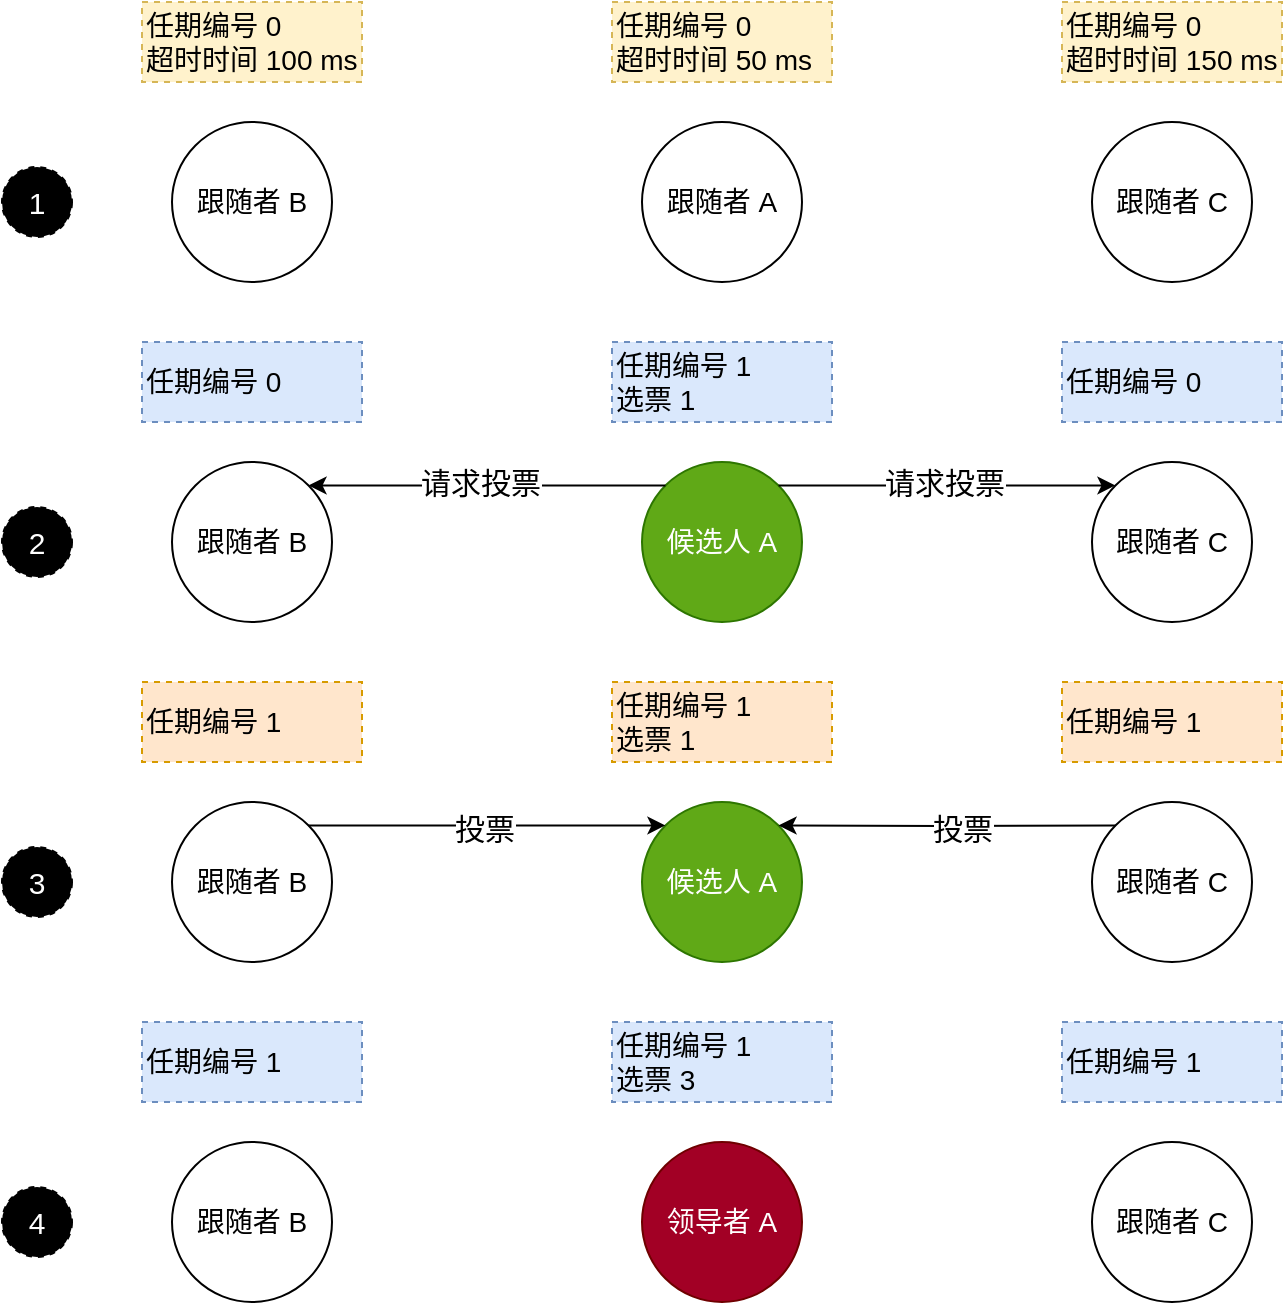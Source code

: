 <mxfile version="16.0.3" type="github">
  <diagram id="t6OFkPU0lkqDr8Xcx4Ip" name="Page-1">
    <mxGraphModel dx="782" dy="468" grid="1" gridSize="10" guides="1" tooltips="1" connect="1" arrows="1" fold="1" page="1" pageScale="1" pageWidth="827" pageHeight="1169" math="0" shadow="0">
      <root>
        <mxCell id="0" />
        <mxCell id="1" parent="0" />
        <mxCell id="R9oaI227u_qJ4COozVJn-1" value="跟随者 A" style="ellipse;whiteSpace=wrap;html=1;aspect=fixed;fontSize=14;" vertex="1" parent="1">
          <mxGeometry x="340" y="80" width="80" height="80" as="geometry" />
        </mxCell>
        <mxCell id="R9oaI227u_qJ4COozVJn-2" value="任期编号 0&lt;br&gt;超时时间 50 ms" style="rounded=0;whiteSpace=wrap;html=1;fontSize=14;align=left;dashed=1;fillColor=#fff2cc;strokeColor=#d6b656;" vertex="1" parent="1">
          <mxGeometry x="325" y="20" width="110" height="40" as="geometry" />
        </mxCell>
        <mxCell id="R9oaI227u_qJ4COozVJn-3" value="跟随者 B" style="ellipse;whiteSpace=wrap;html=1;aspect=fixed;fontSize=14;" vertex="1" parent="1">
          <mxGeometry x="105" y="80" width="80" height="80" as="geometry" />
        </mxCell>
        <mxCell id="R9oaI227u_qJ4COozVJn-4" value="任期编号 0&lt;br&gt;超时时间 100 ms" style="rounded=0;whiteSpace=wrap;html=1;fontSize=14;align=left;dashed=1;fillColor=#fff2cc;strokeColor=#d6b656;" vertex="1" parent="1">
          <mxGeometry x="90" y="20" width="110" height="40" as="geometry" />
        </mxCell>
        <mxCell id="R9oaI227u_qJ4COozVJn-5" value="跟随者 C" style="ellipse;whiteSpace=wrap;html=1;aspect=fixed;fontSize=14;" vertex="1" parent="1">
          <mxGeometry x="565" y="80" width="80" height="80" as="geometry" />
        </mxCell>
        <mxCell id="R9oaI227u_qJ4COozVJn-6" value="任期编号 0&lt;br&gt;超时时间 150 ms" style="rounded=0;whiteSpace=wrap;html=1;fontSize=14;align=left;dashed=1;fillColor=#fff2cc;strokeColor=#d6b656;" vertex="1" parent="1">
          <mxGeometry x="550" y="20" width="110" height="40" as="geometry" />
        </mxCell>
        <mxCell id="R9oaI227u_qJ4COozVJn-7" value="1" style="ellipse;whiteSpace=wrap;html=1;aspect=fixed;dashed=1;fontSize=15;fillColor=#000000;fontColor=#FFFFFF;" vertex="1" parent="1">
          <mxGeometry x="20" y="102.5" width="35" height="35" as="geometry" />
        </mxCell>
        <mxCell id="R9oaI227u_qJ4COozVJn-8" value="候选人 A" style="ellipse;whiteSpace=wrap;html=1;aspect=fixed;fontSize=14;fillColor=#60a917;fontColor=#ffffff;strokeColor=#2D7600;" vertex="1" parent="1">
          <mxGeometry x="340" y="250" width="80" height="80" as="geometry" />
        </mxCell>
        <mxCell id="R9oaI227u_qJ4COozVJn-9" value="任期编号 1&lt;br&gt;选票 1" style="rounded=0;whiteSpace=wrap;html=1;fontSize=14;align=left;dashed=1;fillColor=#dae8fc;strokeColor=#6c8ebf;" vertex="1" parent="1">
          <mxGeometry x="325" y="190" width="110" height="40" as="geometry" />
        </mxCell>
        <mxCell id="R9oaI227u_qJ4COozVJn-10" value="跟随者 B" style="ellipse;whiteSpace=wrap;html=1;aspect=fixed;fontSize=14;" vertex="1" parent="1">
          <mxGeometry x="105" y="250" width="80" height="80" as="geometry" />
        </mxCell>
        <mxCell id="R9oaI227u_qJ4COozVJn-11" value="任期编号 0" style="rounded=0;whiteSpace=wrap;html=1;fontSize=14;align=left;dashed=1;fillColor=#dae8fc;strokeColor=#6c8ebf;" vertex="1" parent="1">
          <mxGeometry x="90" y="190" width="110" height="40" as="geometry" />
        </mxCell>
        <mxCell id="R9oaI227u_qJ4COozVJn-12" value="跟随者 C" style="ellipse;whiteSpace=wrap;html=1;aspect=fixed;fontSize=14;" vertex="1" parent="1">
          <mxGeometry x="565" y="250" width="80" height="80" as="geometry" />
        </mxCell>
        <mxCell id="R9oaI227u_qJ4COozVJn-13" value="任期编号 0" style="rounded=0;whiteSpace=wrap;html=1;fontSize=14;align=left;dashed=1;fillColor=#dae8fc;strokeColor=#6c8ebf;" vertex="1" parent="1">
          <mxGeometry x="550" y="190" width="110" height="40" as="geometry" />
        </mxCell>
        <mxCell id="R9oaI227u_qJ4COozVJn-14" value="2" style="ellipse;whiteSpace=wrap;html=1;aspect=fixed;dashed=1;fontSize=15;fillColor=#000000;fontColor=#FFFFFF;" vertex="1" parent="1">
          <mxGeometry x="20" y="272.5" width="35" height="35" as="geometry" />
        </mxCell>
        <mxCell id="R9oaI227u_qJ4COozVJn-15" value="" style="endArrow=classic;html=1;rounded=0;fontSize=15;fontColor=#FFFFFF;exitX=0;exitY=0;exitDx=0;exitDy=0;entryX=1;entryY=0;entryDx=0;entryDy=0;" edge="1" parent="1" source="R9oaI227u_qJ4COozVJn-8" target="R9oaI227u_qJ4COozVJn-10">
          <mxGeometry width="50" height="50" relative="1" as="geometry">
            <mxPoint x="230" y="300" as="sourcePoint" />
            <mxPoint x="280" y="250" as="targetPoint" />
          </mxGeometry>
        </mxCell>
        <mxCell id="R9oaI227u_qJ4COozVJn-16" value="请求投票" style="edgeLabel;html=1;align=center;verticalAlign=middle;resizable=0;points=[];fontSize=15;fontColor=#000000;" vertex="1" connectable="0" parent="R9oaI227u_qJ4COozVJn-15">
          <mxGeometry x="0.304" y="2" relative="1" as="geometry">
            <mxPoint x="24" y="-4" as="offset" />
          </mxGeometry>
        </mxCell>
        <mxCell id="R9oaI227u_qJ4COozVJn-17" value="" style="endArrow=classic;html=1;rounded=0;fontSize=15;fontColor=#FFFFFF;exitX=1;exitY=0;exitDx=0;exitDy=0;entryX=0;entryY=0;entryDx=0;entryDy=0;" edge="1" parent="1" source="R9oaI227u_qJ4COozVJn-8" target="R9oaI227u_qJ4COozVJn-12">
          <mxGeometry width="50" height="50" relative="1" as="geometry">
            <mxPoint x="592.436" y="369.996" as="sourcePoint" />
            <mxPoint x="414.004" y="369.996" as="targetPoint" />
          </mxGeometry>
        </mxCell>
        <mxCell id="R9oaI227u_qJ4COozVJn-18" value="请求投票" style="edgeLabel;html=1;align=center;verticalAlign=middle;resizable=0;points=[];fontSize=15;fontColor=#000000;" vertex="1" connectable="0" parent="R9oaI227u_qJ4COozVJn-17">
          <mxGeometry x="0.304" y="2" relative="1" as="geometry">
            <mxPoint x="-28" as="offset" />
          </mxGeometry>
        </mxCell>
        <mxCell id="R9oaI227u_qJ4COozVJn-19" value="候选人 A" style="ellipse;whiteSpace=wrap;html=1;aspect=fixed;fontSize=14;fillColor=#60a917;fontColor=#ffffff;strokeColor=#2D7600;" vertex="1" parent="1">
          <mxGeometry x="340" y="420" width="80" height="80" as="geometry" />
        </mxCell>
        <mxCell id="R9oaI227u_qJ4COozVJn-20" value="任期编号 1&lt;br&gt;选票 1" style="rounded=0;whiteSpace=wrap;html=1;fontSize=14;align=left;dashed=1;fillColor=#ffe6cc;strokeColor=#d79b00;" vertex="1" parent="1">
          <mxGeometry x="325" y="360" width="110" height="40" as="geometry" />
        </mxCell>
        <mxCell id="R9oaI227u_qJ4COozVJn-21" value="跟随者 B" style="ellipse;whiteSpace=wrap;html=1;aspect=fixed;fontSize=14;" vertex="1" parent="1">
          <mxGeometry x="105" y="420" width="80" height="80" as="geometry" />
        </mxCell>
        <mxCell id="R9oaI227u_qJ4COozVJn-22" value="任期编号 1" style="rounded=0;whiteSpace=wrap;html=1;fontSize=14;align=left;dashed=1;fillColor=#ffe6cc;strokeColor=#d79b00;" vertex="1" parent="1">
          <mxGeometry x="90" y="360" width="110" height="40" as="geometry" />
        </mxCell>
        <mxCell id="R9oaI227u_qJ4COozVJn-23" value="跟随者 C" style="ellipse;whiteSpace=wrap;html=1;aspect=fixed;fontSize=14;" vertex="1" parent="1">
          <mxGeometry x="565" y="420" width="80" height="80" as="geometry" />
        </mxCell>
        <mxCell id="R9oaI227u_qJ4COozVJn-24" value="任期编号 1" style="rounded=0;whiteSpace=wrap;html=1;fontSize=14;align=left;dashed=1;fillColor=#ffe6cc;strokeColor=#d79b00;" vertex="1" parent="1">
          <mxGeometry x="550" y="360" width="110" height="40" as="geometry" />
        </mxCell>
        <mxCell id="R9oaI227u_qJ4COozVJn-25" value="3" style="ellipse;whiteSpace=wrap;html=1;aspect=fixed;dashed=1;fontSize=15;fillColor=#000000;fontColor=#FFFFFF;" vertex="1" parent="1">
          <mxGeometry x="20" y="442.5" width="35" height="35" as="geometry" />
        </mxCell>
        <mxCell id="R9oaI227u_qJ4COozVJn-30" value="领导者 A" style="ellipse;whiteSpace=wrap;html=1;aspect=fixed;fontSize=14;fillColor=#a20025;fontColor=#ffffff;strokeColor=#6F0000;" vertex="1" parent="1">
          <mxGeometry x="340" y="590" width="80" height="80" as="geometry" />
        </mxCell>
        <mxCell id="R9oaI227u_qJ4COozVJn-31" value="任期编号 1&lt;br&gt;选票 3" style="rounded=0;whiteSpace=wrap;html=1;fontSize=14;align=left;dashed=1;fillColor=#dae8fc;strokeColor=#6c8ebf;" vertex="1" parent="1">
          <mxGeometry x="325" y="530" width="110" height="40" as="geometry" />
        </mxCell>
        <mxCell id="R9oaI227u_qJ4COozVJn-32" value="跟随者 B" style="ellipse;whiteSpace=wrap;html=1;aspect=fixed;fontSize=14;" vertex="1" parent="1">
          <mxGeometry x="105" y="590" width="80" height="80" as="geometry" />
        </mxCell>
        <mxCell id="R9oaI227u_qJ4COozVJn-33" value="任期编号 1" style="rounded=0;whiteSpace=wrap;html=1;fontSize=14;align=left;dashed=1;fillColor=#dae8fc;strokeColor=#6c8ebf;" vertex="1" parent="1">
          <mxGeometry x="90" y="530" width="110" height="40" as="geometry" />
        </mxCell>
        <mxCell id="R9oaI227u_qJ4COozVJn-34" value="跟随者 C" style="ellipse;whiteSpace=wrap;html=1;aspect=fixed;fontSize=14;" vertex="1" parent="1">
          <mxGeometry x="565" y="590" width="80" height="80" as="geometry" />
        </mxCell>
        <mxCell id="R9oaI227u_qJ4COozVJn-35" value="任期编号 1" style="rounded=0;whiteSpace=wrap;html=1;fontSize=14;align=left;dashed=1;fillColor=#dae8fc;strokeColor=#6c8ebf;" vertex="1" parent="1">
          <mxGeometry x="550" y="530" width="110" height="40" as="geometry" />
        </mxCell>
        <mxCell id="R9oaI227u_qJ4COozVJn-36" value="4" style="ellipse;whiteSpace=wrap;html=1;aspect=fixed;dashed=1;fontSize=15;fillColor=#000000;fontColor=#FFFFFF;" vertex="1" parent="1">
          <mxGeometry x="20" y="612.5" width="35" height="35" as="geometry" />
        </mxCell>
        <mxCell id="R9oaI227u_qJ4COozVJn-41" value="" style="endArrow=classic;html=1;rounded=0;fontSize=15;fontColor=#000000;exitX=1;exitY=0;exitDx=0;exitDy=0;entryX=0;entryY=0;entryDx=0;entryDy=0;" edge="1" parent="1" source="R9oaI227u_qJ4COozVJn-21" target="R9oaI227u_qJ4COozVJn-19">
          <mxGeometry width="50" height="50" relative="1" as="geometry">
            <mxPoint x="230" y="480" as="sourcePoint" />
            <mxPoint x="280" y="430" as="targetPoint" />
          </mxGeometry>
        </mxCell>
        <mxCell id="R9oaI227u_qJ4COozVJn-42" value="投票" style="edgeLabel;html=1;align=center;verticalAlign=middle;resizable=0;points=[];fontSize=15;fontColor=#000000;" vertex="1" connectable="0" parent="R9oaI227u_qJ4COozVJn-41">
          <mxGeometry x="0.226" y="-1" relative="1" as="geometry">
            <mxPoint x="-22" as="offset" />
          </mxGeometry>
        </mxCell>
        <mxCell id="R9oaI227u_qJ4COozVJn-43" value="" style="endArrow=classic;html=1;rounded=0;fontSize=15;fontColor=#000000;exitX=0;exitY=0;exitDx=0;exitDy=0;entryX=1;entryY=0;entryDx=0;entryDy=0;" edge="1" parent="1" source="R9oaI227u_qJ4COozVJn-23" target="R9oaI227u_qJ4COozVJn-19">
          <mxGeometry width="50" height="50" relative="1" as="geometry">
            <mxPoint x="450" y="480" as="sourcePoint" />
            <mxPoint x="500" y="430" as="targetPoint" />
            <Array as="points">
              <mxPoint x="490" y="432" />
            </Array>
          </mxGeometry>
        </mxCell>
        <mxCell id="R9oaI227u_qJ4COozVJn-44" value="投票" style="edgeLabel;html=1;align=center;verticalAlign=middle;resizable=0;points=[];fontSize=15;fontColor=#000000;" vertex="1" connectable="0" parent="R9oaI227u_qJ4COozVJn-43">
          <mxGeometry x="-0.334" y="1" relative="1" as="geometry">
            <mxPoint x="-21" as="offset" />
          </mxGeometry>
        </mxCell>
      </root>
    </mxGraphModel>
  </diagram>
</mxfile>
